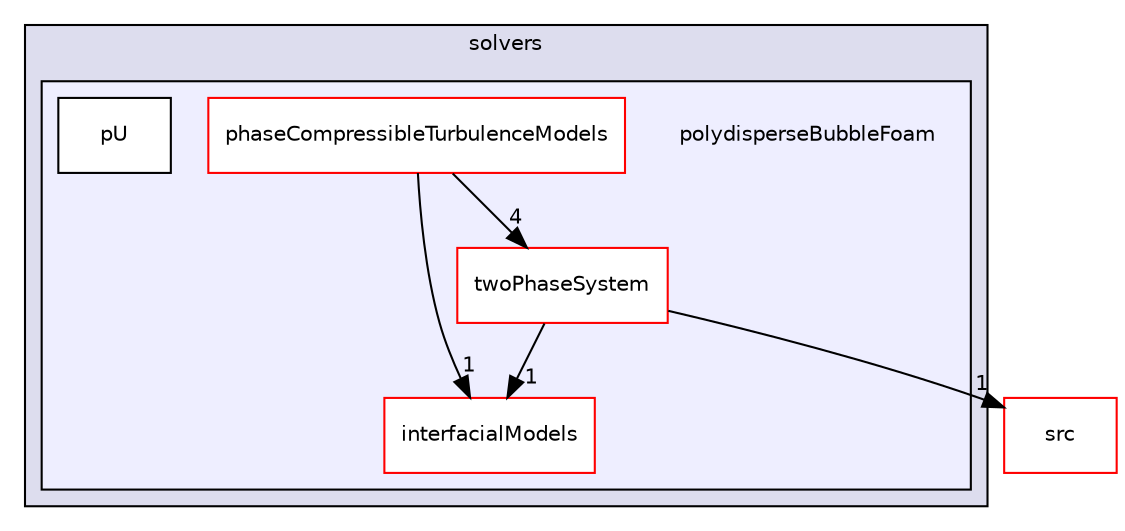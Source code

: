 digraph "polydisperseBubbleFoam" {
  bgcolor=transparent;
  compound=true
  node [ fontsize="10", fontname="Helvetica"];
  edge [ labelfontsize="10", labelfontname="Helvetica"];
  subgraph clusterdir_fdd174abb8ada244b49e98779c87ac3c {
    graph [ bgcolor="#ddddee", pencolor="black", label="solvers" fontname="Helvetica", fontsize="10", URL="dir_fdd174abb8ada244b49e98779c87ac3c.html"]
  subgraph clusterdir_40ef2584a0ec6d8ca6a91d700a2af4ea {
    graph [ bgcolor="#eeeeff", pencolor="black", label="" URL="dir_40ef2584a0ec6d8ca6a91d700a2af4ea.html"];
    dir_40ef2584a0ec6d8ca6a91d700a2af4ea [shape=plaintext label="polydisperseBubbleFoam"];
    dir_a67881d67603c1140e6c8a3150cfe24f [shape=box label="interfacialModels" color="red" fillcolor="white" style="filled" URL="dir_a67881d67603c1140e6c8a3150cfe24f.html"];
    dir_e82341946789e4965af2c3527c7e2605 [shape=box label="phaseCompressibleTurbulenceModels" color="red" fillcolor="white" style="filled" URL="dir_e82341946789e4965af2c3527c7e2605.html"];
    dir_99a24c33cc3f65ce161fb4cf504e2a69 [shape=box label="pU" color="black" fillcolor="white" style="filled" URL="dir_99a24c33cc3f65ce161fb4cf504e2a69.html"];
    dir_4214d8daecc7d2736d3695296b6bac1f [shape=box label="twoPhaseSystem" color="red" fillcolor="white" style="filled" URL="dir_4214d8daecc7d2736d3695296b6bac1f.html"];
  }
  }
  dir_68267d1309a1af8e8297ef4c3efbcdba [shape=box label="src" color="red" URL="dir_68267d1309a1af8e8297ef4c3efbcdba.html"];
  dir_e82341946789e4965af2c3527c7e2605->dir_a67881d67603c1140e6c8a3150cfe24f [headlabel="1", labeldistance=1.5 headhref="dir_000038_000013.html"];
  dir_e82341946789e4965af2c3527c7e2605->dir_4214d8daecc7d2736d3695296b6bac1f [headlabel="4", labeldistance=1.5 headhref="dir_000038_000028.html"];
  dir_4214d8daecc7d2736d3695296b6bac1f->dir_68267d1309a1af8e8297ef4c3efbcdba [headlabel="1", labeldistance=1.5 headhref="dir_000028_000000.html"];
  dir_4214d8daecc7d2736d3695296b6bac1f->dir_a67881d67603c1140e6c8a3150cfe24f [headlabel="1", labeldistance=1.5 headhref="dir_000028_000013.html"];
}
